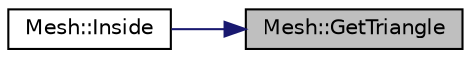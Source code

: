 digraph "Mesh::GetTriangle"
{
 // LATEX_PDF_SIZE
  edge [fontname="Helvetica",fontsize="10",labelfontname="Helvetica",labelfontsize="10"];
  node [fontname="Helvetica",fontsize="10",shape=record];
  rankdir="RL";
  Node1 [label="Mesh::GetTriangle",height=0.2,width=0.4,color="black", fillcolor="grey75", style="filled", fontcolor="black",tooltip="Get a triangle."];
  Node1 -> Node2 [dir="back",color="midnightblue",fontsize="10",style="solid",fontname="Helvetica"];
  Node2 [label="Mesh::Inside",height=0.2,width=0.4,color="black", fillcolor="white", style="filled",URL="$class_mesh.html#aaefc39dc43b13a583b99e8d11a06ad07",tooltip=" "];
}
